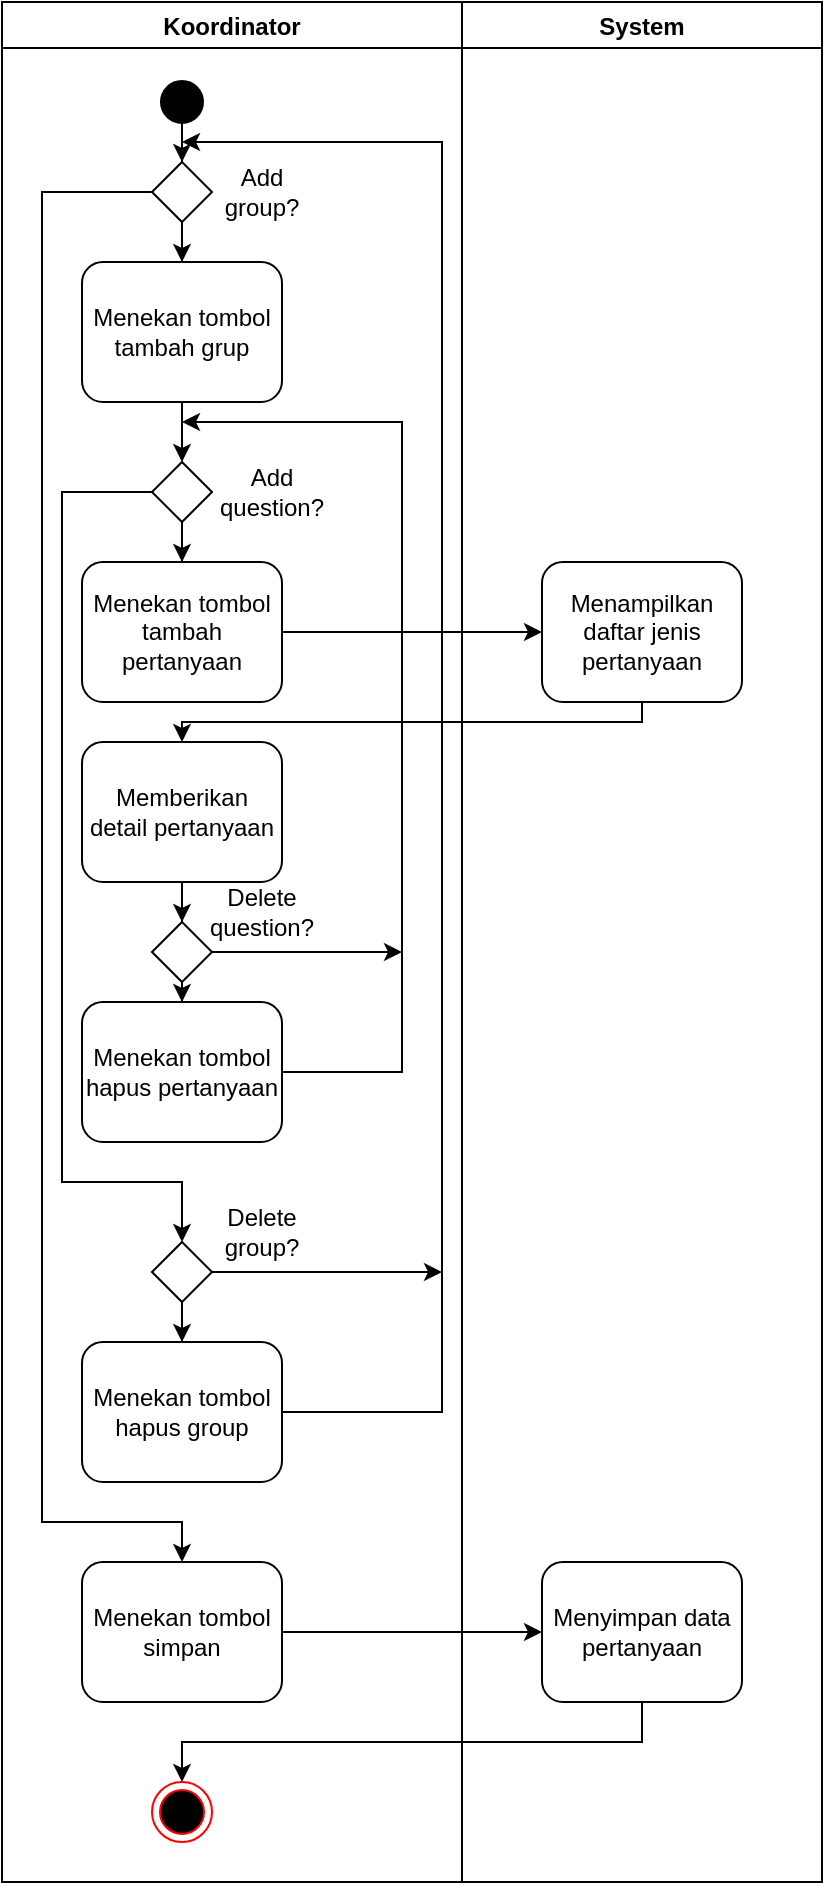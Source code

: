<mxfile version="20.3.0" type="device"><diagram id="8bLYaPAS3_X6EA4Cfo3d" name="Page-1"><mxGraphModel dx="1597" dy="891" grid="1" gridSize="10" guides="1" tooltips="1" connect="1" arrows="1" fold="1" page="1" pageScale="1" pageWidth="850" pageHeight="1100" math="0" shadow="0"><root><mxCell id="0"/><mxCell id="1" parent="0"/><mxCell id="Z_4QAnZlZZ2Mj4UwegIk-10" style="edgeStyle=orthogonalEdgeStyle;rounded=0;orthogonalLoop=1;jettySize=auto;html=1;entryX=0.5;entryY=0;entryDx=0;entryDy=0;" edge="1" parent="1" source="Z_4QAnZlZZ2Mj4UwegIk-9" target="Z_4QAnZlZZ2Mj4UwegIk-6"><mxGeometry relative="1" as="geometry"><mxPoint x="320" y="210" as="targetPoint"/></mxGeometry></mxCell><mxCell id="Z_4QAnZlZZ2Mj4UwegIk-1" value="Koordinator" style="swimlane;container=0;" vertex="1" parent="1"><mxGeometry x="230" y="30" width="230" height="940" as="geometry"/></mxCell><mxCell id="Z_4QAnZlZZ2Mj4UwegIk-18" style="edgeStyle=orthogonalEdgeStyle;rounded=0;orthogonalLoop=1;jettySize=auto;html=1;entryX=0.5;entryY=0;entryDx=0;entryDy=0;" edge="1" parent="Z_4QAnZlZZ2Mj4UwegIk-1" source="Z_4QAnZlZZ2Mj4UwegIk-6" target="Z_4QAnZlZZ2Mj4UwegIk-17"><mxGeometry relative="1" as="geometry"/></mxCell><mxCell id="Z_4QAnZlZZ2Mj4UwegIk-6" value="Menekan tombol tambah grup" style="rounded=1;whiteSpace=wrap;html=1;fillColor=#FFFFFF;container=0;" vertex="1" parent="Z_4QAnZlZZ2Mj4UwegIk-1"><mxGeometry x="40" y="130" width="100" height="70" as="geometry"/></mxCell><mxCell id="Z_4QAnZlZZ2Mj4UwegIk-11" value="Menekan tombol tambah pertanyaan" style="rounded=1;whiteSpace=wrap;html=1;fillColor=#FFFFFF;container=0;" vertex="1" parent="Z_4QAnZlZZ2Mj4UwegIk-1"><mxGeometry x="40" y="280" width="100" height="70" as="geometry"/></mxCell><mxCell id="Z_4QAnZlZZ2Mj4UwegIk-20" style="edgeStyle=orthogonalEdgeStyle;rounded=0;orthogonalLoop=1;jettySize=auto;html=1;entryX=0.5;entryY=0;entryDx=0;entryDy=0;" edge="1" parent="Z_4QAnZlZZ2Mj4UwegIk-1" source="Z_4QAnZlZZ2Mj4UwegIk-17" target="Z_4QAnZlZZ2Mj4UwegIk-11"><mxGeometry relative="1" as="geometry"/></mxCell><mxCell id="Z_4QAnZlZZ2Mj4UwegIk-17" value="" style="rhombus;whiteSpace=wrap;html=1;fillColor=#FFFFFF;container=0;" vertex="1" parent="Z_4QAnZlZZ2Mj4UwegIk-1"><mxGeometry x="75" y="230" width="30" height="30" as="geometry"/></mxCell><mxCell id="Z_4QAnZlZZ2Mj4UwegIk-22" value="" style="ellipse;html=1;shape=endState;fillColor=#000000;strokeColor=#ff0000;" vertex="1" parent="Z_4QAnZlZZ2Mj4UwegIk-1"><mxGeometry x="75" y="890" width="30" height="30" as="geometry"/></mxCell><mxCell id="Z_4QAnZlZZ2Mj4UwegIk-48" style="edgeStyle=orthogonalEdgeStyle;rounded=0;orthogonalLoop=1;jettySize=auto;html=1;entryX=0.5;entryY=0;entryDx=0;entryDy=0;" edge="1" parent="Z_4QAnZlZZ2Mj4UwegIk-1" source="Z_4QAnZlZZ2Mj4UwegIk-45" target="Z_4QAnZlZZ2Mj4UwegIk-47"><mxGeometry relative="1" as="geometry"/></mxCell><mxCell id="Z_4QAnZlZZ2Mj4UwegIk-45" value="Memberikan detail pertanyaan" style="rounded=1;whiteSpace=wrap;html=1;fillColor=#FFFFFF;container=0;" vertex="1" parent="Z_4QAnZlZZ2Mj4UwegIk-1"><mxGeometry x="40" y="370" width="100" height="70" as="geometry"/></mxCell><mxCell id="Z_4QAnZlZZ2Mj4UwegIk-49" style="edgeStyle=orthogonalEdgeStyle;rounded=0;orthogonalLoop=1;jettySize=auto;html=1;" edge="1" parent="Z_4QAnZlZZ2Mj4UwegIk-1" source="Z_4QAnZlZZ2Mj4UwegIk-47" target="Z_4QAnZlZZ2Mj4UwegIk-43"><mxGeometry relative="1" as="geometry"/></mxCell><mxCell id="Z_4QAnZlZZ2Mj4UwegIk-47" value="" style="rhombus;whiteSpace=wrap;html=1;fillColor=#FFFFFF;container=0;" vertex="1" parent="Z_4QAnZlZZ2Mj4UwegIk-1"><mxGeometry x="75" y="460" width="30" height="30" as="geometry"/></mxCell><mxCell id="Z_4QAnZlZZ2Mj4UwegIk-43" value="Menekan tombol hapus pertanyaan" style="rounded=1;whiteSpace=wrap;html=1;fillColor=#FFFFFF;container=0;" vertex="1" parent="Z_4QAnZlZZ2Mj4UwegIk-1"><mxGeometry x="40" y="500" width="100" height="70" as="geometry"/></mxCell><mxCell id="Z_4QAnZlZZ2Mj4UwegIk-72" style="edgeStyle=orthogonalEdgeStyle;rounded=0;orthogonalLoop=1;jettySize=auto;html=1;entryX=0.5;entryY=0;entryDx=0;entryDy=0;" edge="1" parent="Z_4QAnZlZZ2Mj4UwegIk-1" source="Z_4QAnZlZZ2Mj4UwegIk-52" target="Z_4QAnZlZZ2Mj4UwegIk-69"><mxGeometry relative="1" as="geometry"/></mxCell><mxCell id="Z_4QAnZlZZ2Mj4UwegIk-52" value="" style="rhombus;whiteSpace=wrap;html=1;fillColor=#FFFFFF;container=0;" vertex="1" parent="Z_4QAnZlZZ2Mj4UwegIk-1"><mxGeometry x="75" y="620" width="30" height="30" as="geometry"/></mxCell><mxCell id="Z_4QAnZlZZ2Mj4UwegIk-27" style="edgeStyle=orthogonalEdgeStyle;rounded=0;orthogonalLoop=1;jettySize=auto;html=1;entryX=0.5;entryY=0;entryDx=0;entryDy=0;" edge="1" parent="Z_4QAnZlZZ2Mj4UwegIk-1" source="Z_4QAnZlZZ2Mj4UwegIk-17" target="Z_4QAnZlZZ2Mj4UwegIk-52"><mxGeometry relative="1" as="geometry"><mxPoint x="90" y="630" as="targetPoint"/><Array as="points"><mxPoint x="30" y="245"/><mxPoint x="30" y="590"/><mxPoint x="90" y="590"/></Array></mxGeometry></mxCell><mxCell id="Z_4QAnZlZZ2Mj4UwegIk-69" value="Menekan tombol hapus group" style="rounded=1;whiteSpace=wrap;html=1;fillColor=#FFFFFF;container=0;" vertex="1" parent="Z_4QAnZlZZ2Mj4UwegIk-1"><mxGeometry x="40" y="670" width="100" height="70" as="geometry"/></mxCell><mxCell id="Z_4QAnZlZZ2Mj4UwegIk-74" value="Add group?" style="text;html=1;strokeColor=none;fillColor=none;align=center;verticalAlign=middle;whiteSpace=wrap;rounded=0;" vertex="1" parent="Z_4QAnZlZZ2Mj4UwegIk-1"><mxGeometry x="100" y="80" width="60" height="30" as="geometry"/></mxCell><mxCell id="Z_4QAnZlZZ2Mj4UwegIk-93" value="Add question?" style="text;html=1;strokeColor=none;fillColor=none;align=center;verticalAlign=middle;whiteSpace=wrap;rounded=0;" vertex="1" parent="Z_4QAnZlZZ2Mj4UwegIk-1"><mxGeometry x="105" y="230" width="60" height="30" as="geometry"/></mxCell><mxCell id="Z_4QAnZlZZ2Mj4UwegIk-94" value="Delete question?" style="text;html=1;strokeColor=none;fillColor=none;align=center;verticalAlign=middle;whiteSpace=wrap;rounded=0;" vertex="1" parent="Z_4QAnZlZZ2Mj4UwegIk-1"><mxGeometry x="100" y="440" width="60" height="30" as="geometry"/></mxCell><mxCell id="Z_4QAnZlZZ2Mj4UwegIk-115" value="Delete group?" style="text;html=1;strokeColor=none;fillColor=none;align=center;verticalAlign=middle;whiteSpace=wrap;rounded=0;" vertex="1" parent="Z_4QAnZlZZ2Mj4UwegIk-1"><mxGeometry x="100" y="600" width="60" height="30" as="geometry"/></mxCell><mxCell id="Z_4QAnZlZZ2Mj4UwegIk-116" value="Menekan tombol simpan" style="rounded=1;whiteSpace=wrap;html=1;fillColor=#FFFFFF;container=0;" vertex="1" parent="Z_4QAnZlZZ2Mj4UwegIk-1"><mxGeometry x="40" y="780" width="100" height="70" as="geometry"/></mxCell><mxCell id="Z_4QAnZlZZ2Mj4UwegIk-2" value="System" style="swimlane;startSize=23;container=0;" vertex="1" parent="1"><mxGeometry x="460" y="30" width="180" height="940" as="geometry"/></mxCell><mxCell id="Z_4QAnZlZZ2Mj4UwegIk-119" value="Menyimpan data pertanyaan" style="rounded=1;whiteSpace=wrap;html=1;fillColor=#FFFFFF;container=0;" vertex="1" parent="Z_4QAnZlZZ2Mj4UwegIk-2"><mxGeometry x="40" y="780" width="100" height="70" as="geometry"/></mxCell><mxCell id="Z_4QAnZlZZ2Mj4UwegIk-121" value="Menampilkan daftar jenis pertanyaan" style="rounded=1;whiteSpace=wrap;html=1;fillColor=#FFFFFF;container=0;" vertex="1" parent="Z_4QAnZlZZ2Mj4UwegIk-2"><mxGeometry x="40" y="280" width="100" height="70" as="geometry"/></mxCell><mxCell id="Z_4QAnZlZZ2Mj4UwegIk-8" style="edgeStyle=orthogonalEdgeStyle;rounded=0;orthogonalLoop=1;jettySize=auto;html=1;entryX=0.5;entryY=0;entryDx=0;entryDy=0;" edge="1" parent="1" source="Z_4QAnZlZZ2Mj4UwegIk-4" target="Z_4QAnZlZZ2Mj4UwegIk-9"><mxGeometry relative="1" as="geometry"/></mxCell><mxCell id="Z_4QAnZlZZ2Mj4UwegIk-4" value="" style="strokeWidth=2;html=1;shape=mxgraph.flowchart.start_2;whiteSpace=wrap;fillColor=#000000;container=0;" vertex="1" parent="1"><mxGeometry x="310" y="70" width="20" height="20" as="geometry"/></mxCell><mxCell id="Z_4QAnZlZZ2Mj4UwegIk-23" style="edgeStyle=orthogonalEdgeStyle;rounded=0;orthogonalLoop=1;jettySize=auto;html=1;entryX=0.5;entryY=0;entryDx=0;entryDy=0;" edge="1" parent="1" source="Z_4QAnZlZZ2Mj4UwegIk-9" target="Z_4QAnZlZZ2Mj4UwegIk-116"><mxGeometry relative="1" as="geometry"><mxPoint x="250" y="530.457" as="targetPoint"/><Array as="points"><mxPoint x="250" y="125"/><mxPoint x="250" y="790"/><mxPoint x="320" y="790"/></Array></mxGeometry></mxCell><mxCell id="Z_4QAnZlZZ2Mj4UwegIk-9" value="" style="rhombus;whiteSpace=wrap;html=1;fillColor=#FFFFFF;container=0;" vertex="1" parent="1"><mxGeometry x="305" y="110" width="30" height="30" as="geometry"/></mxCell><mxCell id="Z_4QAnZlZZ2Mj4UwegIk-50" style="edgeStyle=orthogonalEdgeStyle;rounded=0;orthogonalLoop=1;jettySize=auto;html=1;" edge="1" parent="1" source="Z_4QAnZlZZ2Mj4UwegIk-43"><mxGeometry relative="1" as="geometry"><mxPoint x="320" y="240" as="targetPoint"/><Array as="points"><mxPoint x="430" y="565"/><mxPoint x="430" y="240"/></Array></mxGeometry></mxCell><mxCell id="Z_4QAnZlZZ2Mj4UwegIk-51" style="edgeStyle=orthogonalEdgeStyle;rounded=0;orthogonalLoop=1;jettySize=auto;html=1;" edge="1" parent="1" source="Z_4QAnZlZZ2Mj4UwegIk-47"><mxGeometry relative="1" as="geometry"><mxPoint x="430" y="505" as="targetPoint"/></mxGeometry></mxCell><mxCell id="Z_4QAnZlZZ2Mj4UwegIk-53" style="edgeStyle=orthogonalEdgeStyle;rounded=0;orthogonalLoop=1;jettySize=auto;html=1;exitX=1;exitY=0.5;exitDx=0;exitDy=0;" edge="1" parent="1" source="Z_4QAnZlZZ2Mj4UwegIk-69"><mxGeometry relative="1" as="geometry"><mxPoint x="320" y="100" as="targetPoint"/><Array as="points"><mxPoint x="450" y="735"/><mxPoint x="450" y="100"/></Array></mxGeometry></mxCell><mxCell id="Z_4QAnZlZZ2Mj4UwegIk-73" style="edgeStyle=orthogonalEdgeStyle;rounded=0;orthogonalLoop=1;jettySize=auto;html=1;" edge="1" parent="1" source="Z_4QAnZlZZ2Mj4UwegIk-52"><mxGeometry relative="1" as="geometry"><mxPoint x="450" y="665" as="targetPoint"/></mxGeometry></mxCell><mxCell id="Z_4QAnZlZZ2Mj4UwegIk-120" value="" style="edgeStyle=orthogonalEdgeStyle;rounded=0;orthogonalLoop=1;jettySize=auto;html=1;" edge="1" parent="1" source="Z_4QAnZlZZ2Mj4UwegIk-116" target="Z_4QAnZlZZ2Mj4UwegIk-119"><mxGeometry relative="1" as="geometry"/></mxCell><mxCell id="Z_4QAnZlZZ2Mj4UwegIk-122" style="edgeStyle=orthogonalEdgeStyle;rounded=0;orthogonalLoop=1;jettySize=auto;html=1;" edge="1" parent="1" source="Z_4QAnZlZZ2Mj4UwegIk-11" target="Z_4QAnZlZZ2Mj4UwegIk-121"><mxGeometry relative="1" as="geometry"/></mxCell><mxCell id="Z_4QAnZlZZ2Mj4UwegIk-123" style="edgeStyle=orthogonalEdgeStyle;rounded=0;orthogonalLoop=1;jettySize=auto;html=1;entryX=0.5;entryY=0;entryDx=0;entryDy=0;" edge="1" parent="1" source="Z_4QAnZlZZ2Mj4UwegIk-121" target="Z_4QAnZlZZ2Mj4UwegIk-45"><mxGeometry relative="1" as="geometry"><Array as="points"><mxPoint x="550" y="390"/><mxPoint x="320" y="390"/></Array></mxGeometry></mxCell><mxCell id="Z_4QAnZlZZ2Mj4UwegIk-125" style="edgeStyle=orthogonalEdgeStyle;rounded=0;orthogonalLoop=1;jettySize=auto;html=1;entryX=0.5;entryY=0;entryDx=0;entryDy=0;" edge="1" parent="1" source="Z_4QAnZlZZ2Mj4UwegIk-119" target="Z_4QAnZlZZ2Mj4UwegIk-22"><mxGeometry relative="1" as="geometry"><Array as="points"><mxPoint x="550" y="900"/><mxPoint x="320" y="900"/></Array></mxGeometry></mxCell></root></mxGraphModel></diagram></mxfile>